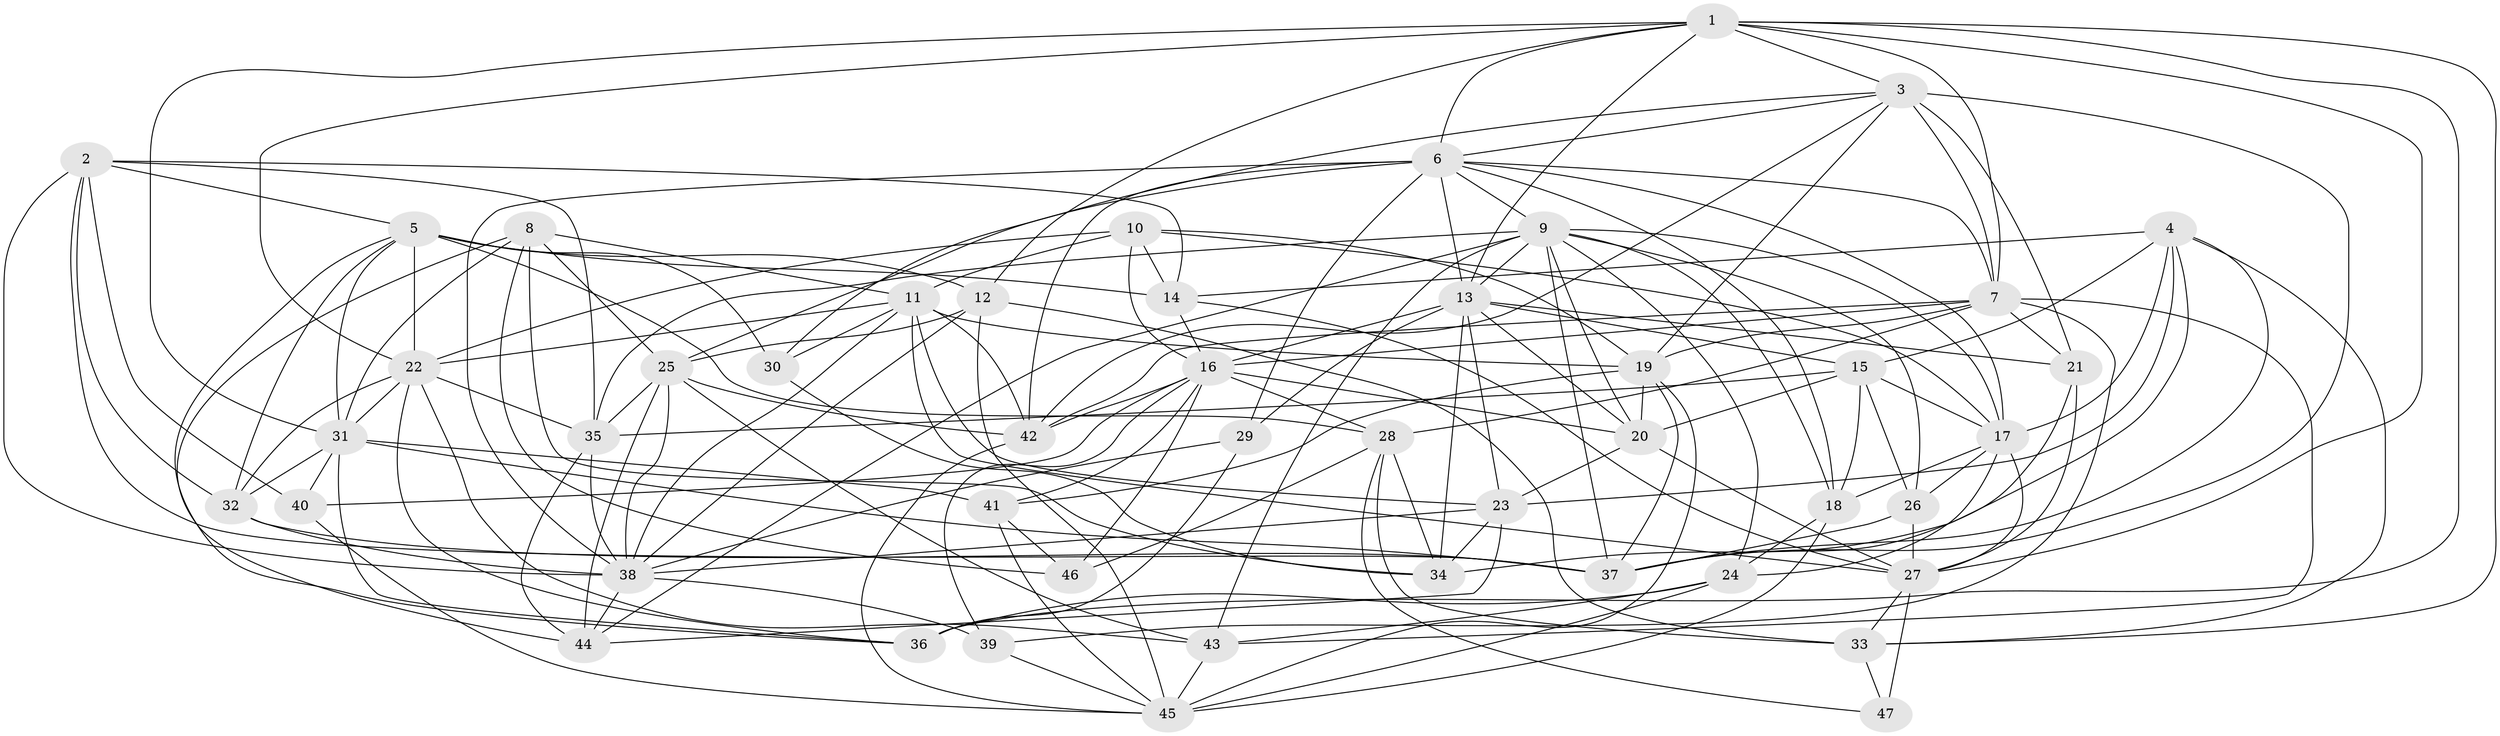 // original degree distribution, {4: 1.0}
// Generated by graph-tools (version 1.1) at 2025/53/03/04/25 22:53:32]
// undirected, 47 vertices, 168 edges
graph export_dot {
  node [color=gray90,style=filled];
  1;
  2;
  3;
  4;
  5;
  6;
  7;
  8;
  9;
  10;
  11;
  12;
  13;
  14;
  15;
  16;
  17;
  18;
  19;
  20;
  21;
  22;
  23;
  24;
  25;
  26;
  27;
  28;
  29;
  30;
  31;
  32;
  33;
  34;
  35;
  36;
  37;
  38;
  39;
  40;
  41;
  42;
  43;
  44;
  45;
  46;
  47;
  1 -- 3 [weight=1.0];
  1 -- 6 [weight=1.0];
  1 -- 7 [weight=2.0];
  1 -- 12 [weight=2.0];
  1 -- 13 [weight=1.0];
  1 -- 22 [weight=1.0];
  1 -- 27 [weight=1.0];
  1 -- 31 [weight=1.0];
  1 -- 33 [weight=1.0];
  1 -- 36 [weight=1.0];
  2 -- 5 [weight=1.0];
  2 -- 14 [weight=1.0];
  2 -- 32 [weight=1.0];
  2 -- 35 [weight=1.0];
  2 -- 37 [weight=1.0];
  2 -- 38 [weight=2.0];
  2 -- 40 [weight=1.0];
  3 -- 6 [weight=1.0];
  3 -- 7 [weight=1.0];
  3 -- 19 [weight=2.0];
  3 -- 21 [weight=2.0];
  3 -- 30 [weight=1.0];
  3 -- 37 [weight=1.0];
  3 -- 42 [weight=1.0];
  4 -- 14 [weight=1.0];
  4 -- 15 [weight=1.0];
  4 -- 17 [weight=2.0];
  4 -- 23 [weight=1.0];
  4 -- 33 [weight=1.0];
  4 -- 34 [weight=1.0];
  4 -- 37 [weight=1.0];
  5 -- 12 [weight=2.0];
  5 -- 14 [weight=1.0];
  5 -- 22 [weight=1.0];
  5 -- 28 [weight=1.0];
  5 -- 30 [weight=1.0];
  5 -- 31 [weight=1.0];
  5 -- 32 [weight=1.0];
  5 -- 36 [weight=3.0];
  6 -- 7 [weight=1.0];
  6 -- 9 [weight=1.0];
  6 -- 13 [weight=1.0];
  6 -- 17 [weight=1.0];
  6 -- 18 [weight=1.0];
  6 -- 25 [weight=2.0];
  6 -- 29 [weight=1.0];
  6 -- 38 [weight=1.0];
  6 -- 42 [weight=1.0];
  7 -- 16 [weight=1.0];
  7 -- 19 [weight=1.0];
  7 -- 21 [weight=1.0];
  7 -- 28 [weight=1.0];
  7 -- 39 [weight=1.0];
  7 -- 42 [weight=1.0];
  7 -- 43 [weight=2.0];
  8 -- 11 [weight=1.0];
  8 -- 25 [weight=1.0];
  8 -- 31 [weight=1.0];
  8 -- 34 [weight=1.0];
  8 -- 44 [weight=1.0];
  8 -- 46 [weight=1.0];
  9 -- 13 [weight=1.0];
  9 -- 17 [weight=1.0];
  9 -- 18 [weight=1.0];
  9 -- 20 [weight=1.0];
  9 -- 24 [weight=1.0];
  9 -- 26 [weight=1.0];
  9 -- 35 [weight=1.0];
  9 -- 37 [weight=2.0];
  9 -- 43 [weight=1.0];
  9 -- 44 [weight=1.0];
  10 -- 11 [weight=1.0];
  10 -- 14 [weight=1.0];
  10 -- 16 [weight=1.0];
  10 -- 17 [weight=1.0];
  10 -- 19 [weight=1.0];
  10 -- 22 [weight=3.0];
  11 -- 19 [weight=3.0];
  11 -- 22 [weight=1.0];
  11 -- 23 [weight=2.0];
  11 -- 27 [weight=1.0];
  11 -- 30 [weight=1.0];
  11 -- 38 [weight=1.0];
  11 -- 42 [weight=1.0];
  12 -- 25 [weight=1.0];
  12 -- 33 [weight=1.0];
  12 -- 38 [weight=1.0];
  12 -- 45 [weight=1.0];
  13 -- 15 [weight=1.0];
  13 -- 16 [weight=1.0];
  13 -- 20 [weight=1.0];
  13 -- 21 [weight=1.0];
  13 -- 23 [weight=1.0];
  13 -- 29 [weight=1.0];
  13 -- 34 [weight=1.0];
  14 -- 16 [weight=1.0];
  14 -- 27 [weight=1.0];
  15 -- 17 [weight=1.0];
  15 -- 18 [weight=1.0];
  15 -- 20 [weight=2.0];
  15 -- 26 [weight=1.0];
  15 -- 35 [weight=1.0];
  16 -- 20 [weight=1.0];
  16 -- 28 [weight=2.0];
  16 -- 39 [weight=1.0];
  16 -- 40 [weight=1.0];
  16 -- 41 [weight=1.0];
  16 -- 42 [weight=1.0];
  16 -- 46 [weight=1.0];
  17 -- 18 [weight=1.0];
  17 -- 24 [weight=2.0];
  17 -- 26 [weight=1.0];
  17 -- 27 [weight=2.0];
  18 -- 24 [weight=1.0];
  18 -- 45 [weight=1.0];
  19 -- 20 [weight=1.0];
  19 -- 37 [weight=2.0];
  19 -- 41 [weight=1.0];
  19 -- 45 [weight=1.0];
  20 -- 23 [weight=1.0];
  20 -- 27 [weight=1.0];
  21 -- 27 [weight=1.0];
  21 -- 37 [weight=1.0];
  22 -- 31 [weight=1.0];
  22 -- 32 [weight=2.0];
  22 -- 35 [weight=1.0];
  22 -- 36 [weight=1.0];
  22 -- 43 [weight=1.0];
  23 -- 34 [weight=1.0];
  23 -- 38 [weight=1.0];
  23 -- 44 [weight=1.0];
  24 -- 36 [weight=1.0];
  24 -- 43 [weight=1.0];
  24 -- 45 [weight=2.0];
  25 -- 35 [weight=2.0];
  25 -- 38 [weight=1.0];
  25 -- 42 [weight=1.0];
  25 -- 43 [weight=1.0];
  25 -- 44 [weight=1.0];
  26 -- 27 [weight=2.0];
  26 -- 37 [weight=1.0];
  27 -- 33 [weight=1.0];
  27 -- 47 [weight=2.0];
  28 -- 33 [weight=1.0];
  28 -- 34 [weight=1.0];
  28 -- 46 [weight=1.0];
  28 -- 47 [weight=1.0];
  29 -- 36 [weight=1.0];
  29 -- 38 [weight=1.0];
  30 -- 34 [weight=1.0];
  31 -- 32 [weight=1.0];
  31 -- 36 [weight=1.0];
  31 -- 37 [weight=1.0];
  31 -- 40 [weight=1.0];
  31 -- 41 [weight=2.0];
  32 -- 37 [weight=2.0];
  32 -- 38 [weight=1.0];
  33 -- 47 [weight=1.0];
  35 -- 38 [weight=1.0];
  35 -- 44 [weight=1.0];
  38 -- 39 [weight=1.0];
  38 -- 44 [weight=1.0];
  39 -- 45 [weight=1.0];
  40 -- 45 [weight=1.0];
  41 -- 45 [weight=1.0];
  41 -- 46 [weight=1.0];
  42 -- 45 [weight=2.0];
  43 -- 45 [weight=2.0];
}
